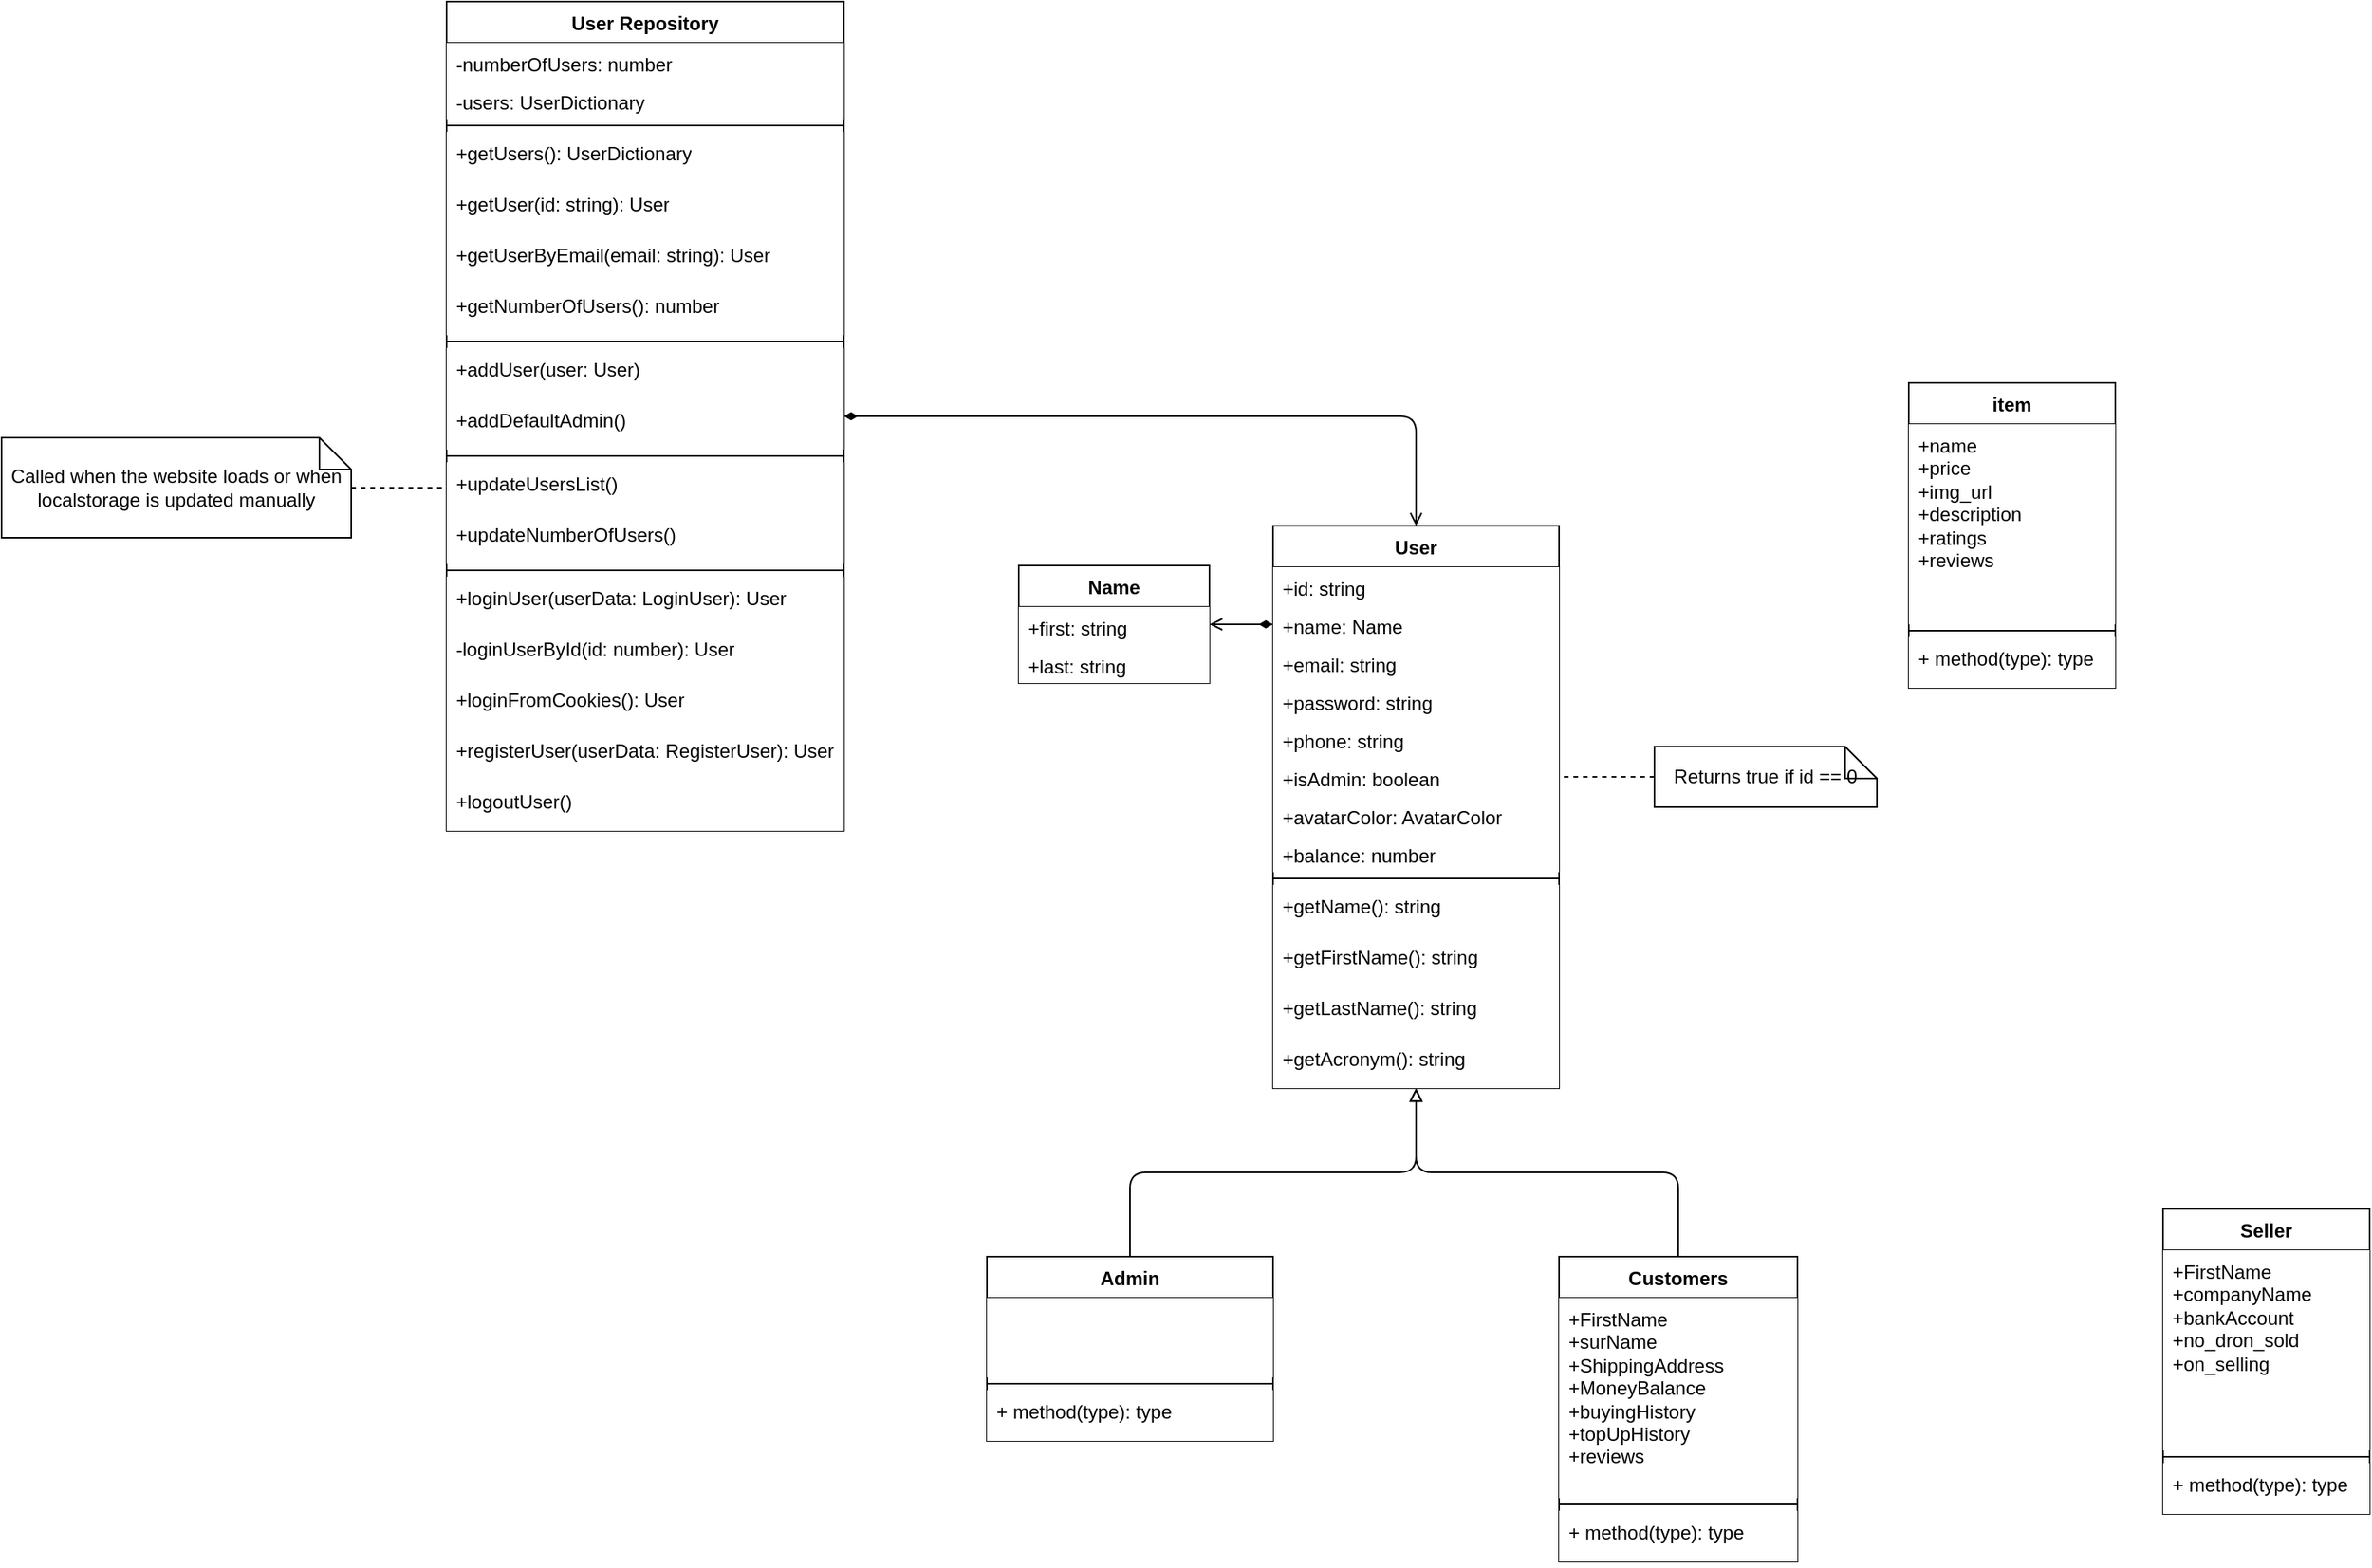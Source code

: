 <mxfile>
    <diagram name="Page-1" id="MxB8f3HcwkYvbCtgDmjV">
        <mxGraphModel dx="2025" dy="984" grid="1" gridSize="10" guides="1" tooltips="1" connect="1" arrows="1" fold="1" page="1" pageScale="1" pageWidth="850" pageHeight="1100" math="0" shadow="0">
            <root>
                <mxCell id="0"/>
                <mxCell id="1" parent="0"/>
                <mxCell id="icgrnxlqVsAGEJwnT4AA-1" value="User" style="swimlane;fontStyle=1;align=center;verticalAlign=top;childLayout=stackLayout;horizontal=1;startSize=26;horizontalStack=0;resizeParent=1;resizeParentMax=0;resizeLast=0;collapsible=1;marginBottom=0;whiteSpace=wrap;html=1;" parent="1" vertex="1">
                    <mxGeometry x="200" y="380" width="180" height="354" as="geometry"/>
                </mxCell>
                <mxCell id="24" value="+id: string" style="text;strokeColor=none;fillColor=default;align=left;verticalAlign=top;spacingLeft=4;spacingRight=4;overflow=hidden;rotatable=0;points=[[0,0.5],[1,0.5]];portConstraint=eastwest;whiteSpace=wrap;html=1;" parent="icgrnxlqVsAGEJwnT4AA-1" vertex="1">
                    <mxGeometry y="26" width="180" height="24" as="geometry"/>
                </mxCell>
                <mxCell id="icgrnxlqVsAGEJwnT4AA-2" value="+name: Name" style="text;strokeColor=none;fillColor=default;align=left;verticalAlign=top;spacingLeft=4;spacingRight=4;overflow=hidden;rotatable=0;points=[[0,0.5],[1,0.5]];portConstraint=eastwest;whiteSpace=wrap;html=1;" parent="icgrnxlqVsAGEJwnT4AA-1" vertex="1">
                    <mxGeometry y="50" width="180" height="24" as="geometry"/>
                </mxCell>
                <mxCell id="21" value="+email: string" style="text;strokeColor=none;fillColor=default;align=left;verticalAlign=top;spacingLeft=4;spacingRight=4;overflow=hidden;rotatable=0;points=[[0,0.5],[1,0.5]];portConstraint=eastwest;whiteSpace=wrap;html=1;" parent="icgrnxlqVsAGEJwnT4AA-1" vertex="1">
                    <mxGeometry y="74" width="180" height="24" as="geometry"/>
                </mxCell>
                <mxCell id="22" value="&lt;div&gt;+password: string&lt;/div&gt;" style="text;strokeColor=none;fillColor=default;align=left;verticalAlign=top;spacingLeft=4;spacingRight=4;overflow=hidden;rotatable=0;points=[[0,0.5],[1,0.5]];portConstraint=eastwest;whiteSpace=wrap;html=1;" parent="icgrnxlqVsAGEJwnT4AA-1" vertex="1">
                    <mxGeometry y="98" width="180" height="24" as="geometry"/>
                </mxCell>
                <mxCell id="23" value="+phone: string" style="text;strokeColor=none;fillColor=default;align=left;verticalAlign=top;spacingLeft=4;spacingRight=4;overflow=hidden;rotatable=0;points=[[0,0.5],[1,0.5]];portConstraint=eastwest;whiteSpace=wrap;html=1;" parent="icgrnxlqVsAGEJwnT4AA-1" vertex="1">
                    <mxGeometry y="122" width="180" height="24" as="geometry"/>
                </mxCell>
                <mxCell id="40" value="+isAdmin: boolean" style="text;strokeColor=none;fillColor=default;align=left;verticalAlign=top;spacingLeft=4;spacingRight=4;overflow=hidden;rotatable=0;points=[[0,0.5],[1,0.5]];portConstraint=eastwest;whiteSpace=wrap;html=1;" vertex="1" parent="icgrnxlqVsAGEJwnT4AA-1">
                    <mxGeometry y="146" width="180" height="24" as="geometry"/>
                </mxCell>
                <mxCell id="41" value="+avatarColor: AvatarColor" style="text;strokeColor=none;fillColor=default;align=left;verticalAlign=top;spacingLeft=4;spacingRight=4;overflow=hidden;rotatable=0;points=[[0,0.5],[1,0.5]];portConstraint=eastwest;whiteSpace=wrap;html=1;" vertex="1" parent="icgrnxlqVsAGEJwnT4AA-1">
                    <mxGeometry y="170" width="180" height="24" as="geometry"/>
                </mxCell>
                <mxCell id="42" value="+balance: number" style="text;strokeColor=none;fillColor=default;align=left;verticalAlign=top;spacingLeft=4;spacingRight=4;overflow=hidden;rotatable=0;points=[[0,0.5],[1,0.5]];portConstraint=eastwest;whiteSpace=wrap;html=1;" vertex="1" parent="icgrnxlqVsAGEJwnT4AA-1">
                    <mxGeometry y="194" width="180" height="24" as="geometry"/>
                </mxCell>
                <mxCell id="icgrnxlqVsAGEJwnT4AA-3" value="" style="line;strokeWidth=1;fillColor=default;align=left;verticalAlign=middle;spacingTop=-1;spacingLeft=3;spacingRight=3;rotatable=0;labelPosition=right;points=[];portConstraint=eastwest;strokeColor=inherit;" parent="icgrnxlqVsAGEJwnT4AA-1" vertex="1">
                    <mxGeometry y="218" width="180" height="8" as="geometry"/>
                </mxCell>
                <mxCell id="icgrnxlqVsAGEJwnT4AA-4" value="+getName(): string" style="text;strokeColor=none;fillColor=default;align=left;verticalAlign=top;spacingLeft=4;spacingRight=4;overflow=hidden;rotatable=0;points=[[0,0.5],[1,0.5]];portConstraint=eastwest;whiteSpace=wrap;html=1;" parent="icgrnxlqVsAGEJwnT4AA-1" vertex="1">
                    <mxGeometry y="226" width="180" height="32" as="geometry"/>
                </mxCell>
                <mxCell id="25" value="+getFirstName(): string" style="text;strokeColor=none;fillColor=default;align=left;verticalAlign=top;spacingLeft=4;spacingRight=4;overflow=hidden;rotatable=0;points=[[0,0.5],[1,0.5]];portConstraint=eastwest;whiteSpace=wrap;html=1;" vertex="1" parent="icgrnxlqVsAGEJwnT4AA-1">
                    <mxGeometry y="258" width="180" height="32" as="geometry"/>
                </mxCell>
                <mxCell id="26" value="+getLastName(): string" style="text;strokeColor=none;fillColor=default;align=left;verticalAlign=top;spacingLeft=4;spacingRight=4;overflow=hidden;rotatable=0;points=[[0,0.5],[1,0.5]];portConstraint=eastwest;whiteSpace=wrap;html=1;" vertex="1" parent="icgrnxlqVsAGEJwnT4AA-1">
                    <mxGeometry y="290" width="180" height="32" as="geometry"/>
                </mxCell>
                <mxCell id="27" value="+getAcronym(): string" style="text;strokeColor=none;fillColor=default;align=left;verticalAlign=top;spacingLeft=4;spacingRight=4;overflow=hidden;rotatable=0;points=[[0,0.5],[1,0.5]];portConstraint=eastwest;whiteSpace=wrap;html=1;" vertex="1" parent="icgrnxlqVsAGEJwnT4AA-1">
                    <mxGeometry y="322" width="180" height="32" as="geometry"/>
                </mxCell>
                <mxCell id="43" style="edgeStyle=elbowEdgeStyle;html=1;endArrow=block;endFill=0;" edge="1" parent="1" source="icgrnxlqVsAGEJwnT4AA-5" target="27">
                    <mxGeometry relative="1" as="geometry"/>
                </mxCell>
                <mxCell id="icgrnxlqVsAGEJwnT4AA-5" value="Customers" style="swimlane;fontStyle=1;align=center;verticalAlign=top;childLayout=stackLayout;horizontal=1;startSize=26;horizontalStack=0;resizeParent=1;resizeParentMax=0;resizeLast=0;collapsible=1;marginBottom=0;whiteSpace=wrap;html=1;" parent="1" vertex="1">
                    <mxGeometry x="380" y="840" width="150" height="192" as="geometry"/>
                </mxCell>
                <mxCell id="icgrnxlqVsAGEJwnT4AA-6" value="&lt;div&gt;&lt;span style=&quot;background-color: initial;&quot;&gt;+FirstName&lt;/span&gt;&lt;br&gt;&lt;/div&gt;&lt;div&gt;+surName&lt;/div&gt;&lt;div&gt;+ShippingAddress&lt;/div&gt;&lt;div&gt;+MoneyBalance&lt;/div&gt;&lt;div&gt;+buyingHistory&lt;/div&gt;&lt;div&gt;+topUpHistory&lt;/div&gt;&lt;div&gt;+reviews&lt;/div&gt;" style="text;strokeColor=none;fillColor=default;align=left;verticalAlign=top;spacingLeft=4;spacingRight=4;overflow=hidden;rotatable=0;points=[[0,0.5],[1,0.5]];portConstraint=eastwest;whiteSpace=wrap;html=1;" parent="icgrnxlqVsAGEJwnT4AA-5" vertex="1">
                    <mxGeometry y="26" width="150" height="126" as="geometry"/>
                </mxCell>
                <mxCell id="icgrnxlqVsAGEJwnT4AA-7" value="" style="line;strokeWidth=1;fillColor=default;align=left;verticalAlign=middle;spacingTop=-1;spacingLeft=3;spacingRight=3;rotatable=0;labelPosition=right;points=[];portConstraint=eastwest;strokeColor=inherit;" parent="icgrnxlqVsAGEJwnT4AA-5" vertex="1">
                    <mxGeometry y="152" width="150" height="8" as="geometry"/>
                </mxCell>
                <mxCell id="icgrnxlqVsAGEJwnT4AA-8" value="+ method(type): type" style="text;strokeColor=none;fillColor=default;align=left;verticalAlign=top;spacingLeft=4;spacingRight=4;overflow=hidden;rotatable=0;points=[[0,0.5],[1,0.5]];portConstraint=eastwest;whiteSpace=wrap;html=1;" parent="icgrnxlqVsAGEJwnT4AA-5" vertex="1">
                    <mxGeometry y="160" width="150" height="32" as="geometry"/>
                </mxCell>
                <mxCell id="icgrnxlqVsAGEJwnT4AA-10" value="Seller" style="swimlane;fontStyle=1;align=center;verticalAlign=top;childLayout=stackLayout;horizontal=1;startSize=26;horizontalStack=0;resizeParent=1;resizeParentMax=0;resizeLast=0;collapsible=1;marginBottom=0;whiteSpace=wrap;html=1;" parent="1" vertex="1">
                    <mxGeometry x="760" y="810" width="130" height="192" as="geometry"/>
                </mxCell>
                <mxCell id="icgrnxlqVsAGEJwnT4AA-11" value="&lt;div&gt;&lt;span style=&quot;background-color: initial;&quot;&gt;+FirstName&lt;/span&gt;&lt;br&gt;&lt;/div&gt;&lt;div&gt;+companyName&lt;/div&gt;&lt;div&gt;+bankAccount&lt;/div&gt;&lt;div&gt;+no_dron_sold&lt;/div&gt;&lt;div&gt;+on_selling&lt;/div&gt;" style="text;strokeColor=none;fillColor=default;align=left;verticalAlign=top;spacingLeft=4;spacingRight=4;overflow=hidden;rotatable=0;points=[[0,0.5],[1,0.5]];portConstraint=eastwest;whiteSpace=wrap;html=1;" parent="icgrnxlqVsAGEJwnT4AA-10" vertex="1">
                    <mxGeometry y="26" width="130" height="126" as="geometry"/>
                </mxCell>
                <mxCell id="icgrnxlqVsAGEJwnT4AA-12" value="" style="line;strokeWidth=1;fillColor=default;align=left;verticalAlign=middle;spacingTop=-1;spacingLeft=3;spacingRight=3;rotatable=0;labelPosition=right;points=[];portConstraint=eastwest;strokeColor=inherit;" parent="icgrnxlqVsAGEJwnT4AA-10" vertex="1">
                    <mxGeometry y="152" width="130" height="8" as="geometry"/>
                </mxCell>
                <mxCell id="icgrnxlqVsAGEJwnT4AA-13" value="+ method(type): type" style="text;strokeColor=none;fillColor=default;align=left;verticalAlign=top;spacingLeft=4;spacingRight=4;overflow=hidden;rotatable=0;points=[[0,0.5],[1,0.5]];portConstraint=eastwest;whiteSpace=wrap;html=1;" parent="icgrnxlqVsAGEJwnT4AA-10" vertex="1">
                    <mxGeometry y="160" width="130" height="32" as="geometry"/>
                </mxCell>
                <mxCell id="44" style="edgeStyle=elbowEdgeStyle;html=1;endArrow=block;endFill=0;" edge="1" parent="1" source="icgrnxlqVsAGEJwnT4AA-18" target="27">
                    <mxGeometry relative="1" as="geometry"/>
                </mxCell>
                <mxCell id="icgrnxlqVsAGEJwnT4AA-18" value="Admin" style="swimlane;fontStyle=1;align=center;verticalAlign=top;childLayout=stackLayout;horizontal=1;startSize=26;horizontalStack=0;resizeParent=1;resizeParentMax=0;resizeLast=0;collapsible=1;marginBottom=0;whiteSpace=wrap;html=1;" parent="1" vertex="1">
                    <mxGeometry x="20" y="840" width="180" height="116" as="geometry"/>
                </mxCell>
                <mxCell id="icgrnxlqVsAGEJwnT4AA-19" value="&lt;div&gt;&lt;br&gt;&lt;/div&gt;" style="text;strokeColor=none;fillColor=default;align=left;verticalAlign=top;spacingLeft=4;spacingRight=4;overflow=hidden;rotatable=0;points=[[0,0.5],[1,0.5]];portConstraint=eastwest;whiteSpace=wrap;html=1;" parent="icgrnxlqVsAGEJwnT4AA-18" vertex="1">
                    <mxGeometry y="26" width="180" height="50" as="geometry"/>
                </mxCell>
                <mxCell id="icgrnxlqVsAGEJwnT4AA-20" value="" style="line;strokeWidth=1;fillColor=default;align=left;verticalAlign=middle;spacingTop=-1;spacingLeft=3;spacingRight=3;rotatable=0;labelPosition=right;points=[];portConstraint=eastwest;strokeColor=inherit;" parent="icgrnxlqVsAGEJwnT4AA-18" vertex="1">
                    <mxGeometry y="76" width="180" height="8" as="geometry"/>
                </mxCell>
                <mxCell id="icgrnxlqVsAGEJwnT4AA-21" value="+ method(type): type" style="text;strokeColor=none;fillColor=default;align=left;verticalAlign=top;spacingLeft=4;spacingRight=4;overflow=hidden;rotatable=0;points=[[0,0.5],[1,0.5]];portConstraint=eastwest;whiteSpace=wrap;html=1;" parent="icgrnxlqVsAGEJwnT4AA-18" vertex="1">
                    <mxGeometry y="84" width="180" height="32" as="geometry"/>
                </mxCell>
                <mxCell id="icgrnxlqVsAGEJwnT4AA-22" value="item" style="swimlane;fontStyle=1;align=center;verticalAlign=top;childLayout=stackLayout;horizontal=1;startSize=26;horizontalStack=0;resizeParent=1;resizeParentMax=0;resizeLast=0;collapsible=1;marginBottom=0;whiteSpace=wrap;html=1;" parent="1" vertex="1">
                    <mxGeometry x="600" y="290" width="130" height="192" as="geometry"/>
                </mxCell>
                <mxCell id="icgrnxlqVsAGEJwnT4AA-23" value="&lt;div&gt;&lt;div&gt;+name&lt;/div&gt;&lt;/div&gt;&lt;div&gt;+price&lt;/div&gt;&lt;div&gt;+img_url&lt;/div&gt;&lt;div&gt;+description&lt;/div&gt;&lt;div&gt;+ratings&lt;/div&gt;&lt;div&gt;+reviews&lt;/div&gt;" style="text;strokeColor=none;fillColor=default;align=left;verticalAlign=top;spacingLeft=4;spacingRight=4;overflow=hidden;rotatable=0;points=[[0,0.5],[1,0.5]];portConstraint=eastwest;whiteSpace=wrap;html=1;" parent="icgrnxlqVsAGEJwnT4AA-22" vertex="1">
                    <mxGeometry y="26" width="130" height="126" as="geometry"/>
                </mxCell>
                <mxCell id="icgrnxlqVsAGEJwnT4AA-24" value="" style="line;strokeWidth=1;fillColor=default;align=left;verticalAlign=middle;spacingTop=-1;spacingLeft=3;spacingRight=3;rotatable=0;labelPosition=right;points=[];portConstraint=eastwest;strokeColor=inherit;" parent="icgrnxlqVsAGEJwnT4AA-22" vertex="1">
                    <mxGeometry y="152" width="130" height="8" as="geometry"/>
                </mxCell>
                <mxCell id="icgrnxlqVsAGEJwnT4AA-25" value="+ method(type): type" style="text;strokeColor=none;fillColor=default;align=left;verticalAlign=top;spacingLeft=4;spacingRight=4;overflow=hidden;rotatable=0;points=[[0,0.5],[1,0.5]];portConstraint=eastwest;whiteSpace=wrap;html=1;" parent="icgrnxlqVsAGEJwnT4AA-22" vertex="1">
                    <mxGeometry y="160" width="130" height="32" as="geometry"/>
                </mxCell>
                <mxCell id="39" style="edgeStyle=none;html=1;entryX=0;entryY=0.5;entryDx=0;entryDy=0;startArrow=open;startFill=0;endArrow=diamondThin;endFill=1;" edge="1" parent="1" source="28" target="icgrnxlqVsAGEJwnT4AA-2">
                    <mxGeometry relative="1" as="geometry"/>
                </mxCell>
                <mxCell id="28" value="Name" style="swimlane;fontStyle=1;align=center;verticalAlign=top;childLayout=stackLayout;horizontal=1;startSize=26;horizontalStack=0;resizeParent=1;resizeParentMax=0;resizeLast=0;collapsible=1;marginBottom=0;whiteSpace=wrap;html=1;" vertex="1" parent="1">
                    <mxGeometry x="40" y="405" width="120" height="74" as="geometry"/>
                </mxCell>
                <mxCell id="29" value="+first: string" style="text;strokeColor=none;fillColor=default;align=left;verticalAlign=top;spacingLeft=4;spacingRight=4;overflow=hidden;rotatable=0;points=[[0,0.5],[1,0.5]];portConstraint=eastwest;whiteSpace=wrap;html=1;" vertex="1" parent="28">
                    <mxGeometry y="26" width="120" height="24" as="geometry"/>
                </mxCell>
                <mxCell id="30" value="+last: string" style="text;strokeColor=none;fillColor=default;align=left;verticalAlign=top;spacingLeft=4;spacingRight=4;overflow=hidden;rotatable=0;points=[[0,0.5],[1,0.5]];portConstraint=eastwest;whiteSpace=wrap;html=1;" vertex="1" parent="28">
                    <mxGeometry y="50" width="120" height="24" as="geometry"/>
                </mxCell>
                <mxCell id="46" style="edgeStyle=elbowEdgeStyle;html=1;entryX=1;entryY=0.5;entryDx=0;entryDy=0;startArrow=none;startFill=0;endArrow=none;endFill=0;dashed=1;" edge="1" parent="1" source="45" target="40">
                    <mxGeometry relative="1" as="geometry"/>
                </mxCell>
                <mxCell id="45" value="Returns true if id == 0" style="shape=note;size=20;whiteSpace=wrap;html=1;" vertex="1" parent="1">
                    <mxGeometry x="440" y="519" width="140" height="38" as="geometry"/>
                </mxCell>
                <mxCell id="68" style="edgeStyle=orthogonalEdgeStyle;html=1;entryX=0.5;entryY=0;entryDx=0;entryDy=0;startArrow=diamondThin;startFill=1;endArrow=open;endFill=0;" edge="1" parent="1" source="47" target="icgrnxlqVsAGEJwnT4AA-1">
                    <mxGeometry relative="1" as="geometry"/>
                </mxCell>
                <mxCell id="47" value="User Repository" style="swimlane;fontStyle=1;align=center;verticalAlign=top;childLayout=stackLayout;horizontal=1;startSize=26;horizontalStack=0;resizeParent=1;resizeParentMax=0;resizeLast=0;collapsible=1;marginBottom=0;whiteSpace=wrap;html=1;" vertex="1" parent="1">
                    <mxGeometry x="-320" y="50" width="250" height="522" as="geometry"/>
                </mxCell>
                <mxCell id="63" value="-numberOfUsers: number" style="text;strokeColor=none;fillColor=default;align=left;verticalAlign=top;spacingLeft=4;spacingRight=4;overflow=hidden;rotatable=0;points=[[0,0.5],[1,0.5]];portConstraint=eastwest;whiteSpace=wrap;html=1;" vertex="1" parent="47">
                    <mxGeometry y="26" width="250" height="24" as="geometry"/>
                </mxCell>
                <mxCell id="48" value="-users: UserDictionary" style="text;strokeColor=none;fillColor=default;align=left;verticalAlign=top;spacingLeft=4;spacingRight=4;overflow=hidden;rotatable=0;points=[[0,0.5],[1,0.5]];portConstraint=eastwest;whiteSpace=wrap;html=1;" vertex="1" parent="47">
                    <mxGeometry y="50" width="250" height="24" as="geometry"/>
                </mxCell>
                <mxCell id="56" value="" style="line;strokeWidth=1;fillColor=default;align=left;verticalAlign=middle;spacingTop=-1;spacingLeft=3;spacingRight=3;rotatable=0;labelPosition=right;points=[];portConstraint=eastwest;strokeColor=inherit;" vertex="1" parent="47">
                    <mxGeometry y="74" width="250" height="8" as="geometry"/>
                </mxCell>
                <mxCell id="66" value="+getUsers(): UserDictionary" style="text;strokeColor=none;fillColor=default;align=left;verticalAlign=top;spacingLeft=4;spacingRight=4;overflow=hidden;rotatable=0;points=[[0,0.5],[1,0.5]];portConstraint=eastwest;whiteSpace=wrap;html=1;" vertex="1" parent="47">
                    <mxGeometry y="82" width="250" height="32" as="geometry"/>
                </mxCell>
                <mxCell id="67" value="+getUser(id: string): User" style="text;strokeColor=none;fillColor=default;align=left;verticalAlign=top;spacingLeft=4;spacingRight=4;overflow=hidden;rotatable=0;points=[[0,0.5],[1,0.5]];portConstraint=eastwest;whiteSpace=wrap;html=1;" vertex="1" parent="47">
                    <mxGeometry y="114" width="250" height="32" as="geometry"/>
                </mxCell>
                <mxCell id="69" value="+getUserByEmail(email: string): User" style="text;strokeColor=none;fillColor=default;align=left;verticalAlign=top;spacingLeft=4;spacingRight=4;overflow=hidden;rotatable=0;points=[[0,0.5],[1,0.5]];portConstraint=eastwest;whiteSpace=wrap;html=1;" vertex="1" parent="47">
                    <mxGeometry y="146" width="250" height="32" as="geometry"/>
                </mxCell>
                <mxCell id="70" value="+getNumberOfUsers(): number" style="text;strokeColor=none;fillColor=default;align=left;verticalAlign=top;spacingLeft=4;spacingRight=4;overflow=hidden;rotatable=0;points=[[0,0.5],[1,0.5]];portConstraint=eastwest;whiteSpace=wrap;html=1;" vertex="1" parent="47">
                    <mxGeometry y="178" width="250" height="32" as="geometry"/>
                </mxCell>
                <mxCell id="65" style="line;strokeWidth=1;fillColor=default;align=left;verticalAlign=middle;spacingTop=-1;spacingLeft=3;spacingRight=3;rotatable=0;labelPosition=right;points=[];portConstraint=eastwest;strokeColor=inherit;" vertex="1" parent="47">
                    <mxGeometry y="210" width="250" height="8" as="geometry"/>
                </mxCell>
                <mxCell id="72" value="+addUser(user: User)" style="text;strokeColor=none;fillColor=default;align=left;verticalAlign=top;spacingLeft=4;spacingRight=4;overflow=hidden;rotatable=0;points=[[0,0.5],[1,0.5]];portConstraint=eastwest;whiteSpace=wrap;html=1;" vertex="1" parent="47">
                    <mxGeometry y="218" width="250" height="32" as="geometry"/>
                </mxCell>
                <mxCell id="73" value="+addDefaultAdmin()" style="text;strokeColor=none;fillColor=default;align=left;verticalAlign=top;spacingLeft=4;spacingRight=4;overflow=hidden;rotatable=0;points=[[0,0.5],[1,0.5]];portConstraint=eastwest;whiteSpace=wrap;html=1;" vertex="1" parent="47">
                    <mxGeometry y="250" width="250" height="32" as="geometry"/>
                </mxCell>
                <mxCell id="77" style="line;strokeWidth=1;fillColor=default;align=left;verticalAlign=middle;spacingTop=-1;spacingLeft=3;spacingRight=3;rotatable=0;labelPosition=right;points=[];portConstraint=eastwest;strokeColor=inherit;" vertex="1" parent="47">
                    <mxGeometry y="282" width="250" height="8" as="geometry"/>
                </mxCell>
                <mxCell id="57" value="+updateUsersList()" style="text;strokeColor=none;fillColor=default;align=left;verticalAlign=top;spacingLeft=4;spacingRight=4;overflow=hidden;rotatable=0;points=[[0,0.5],[1,0.5]];portConstraint=eastwest;whiteSpace=wrap;html=1;" vertex="1" parent="47">
                    <mxGeometry y="290" width="250" height="32" as="geometry"/>
                </mxCell>
                <mxCell id="58" value="+updateNumberOfUsers()" style="text;strokeColor=none;fillColor=default;align=left;verticalAlign=top;spacingLeft=4;spacingRight=4;overflow=hidden;rotatable=0;points=[[0,0.5],[1,0.5]];portConstraint=eastwest;whiteSpace=wrap;html=1;" vertex="1" parent="47">
                    <mxGeometry y="322" width="250" height="32" as="geometry"/>
                </mxCell>
                <mxCell id="71" style="line;strokeWidth=1;fillColor=default;align=left;verticalAlign=middle;spacingTop=-1;spacingLeft=3;spacingRight=3;rotatable=0;labelPosition=right;points=[];portConstraint=eastwest;strokeColor=inherit;" vertex="1" parent="47">
                    <mxGeometry y="354" width="250" height="8" as="geometry"/>
                </mxCell>
                <mxCell id="59" value="+loginUser(userData: LoginUser): User" style="text;strokeColor=none;fillColor=default;align=left;verticalAlign=top;spacingLeft=4;spacingRight=4;overflow=hidden;rotatable=0;points=[[0,0.5],[1,0.5]];portConstraint=eastwest;whiteSpace=wrap;html=1;" vertex="1" parent="47">
                    <mxGeometry y="362" width="250" height="32" as="geometry"/>
                </mxCell>
                <mxCell id="60" value="-loginUserById(id: number): User" style="text;strokeColor=none;fillColor=default;align=left;verticalAlign=top;spacingLeft=4;spacingRight=4;overflow=hidden;rotatable=0;points=[[0,0.5],[1,0.5]];portConstraint=eastwest;whiteSpace=wrap;html=1;" vertex="1" parent="47">
                    <mxGeometry y="394" width="250" height="32" as="geometry"/>
                </mxCell>
                <mxCell id="78" value="+loginFromCookies(): User" style="text;strokeColor=none;fillColor=default;align=left;verticalAlign=top;spacingLeft=4;spacingRight=4;overflow=hidden;rotatable=0;points=[[0,0.5],[1,0.5]];portConstraint=eastwest;whiteSpace=wrap;html=1;" vertex="1" parent="47">
                    <mxGeometry y="426" width="250" height="32" as="geometry"/>
                </mxCell>
                <mxCell id="79" value="+registerUser(userData: RegisterUser): User" style="text;strokeColor=none;fillColor=default;align=left;verticalAlign=top;spacingLeft=4;spacingRight=4;overflow=hidden;rotatable=0;points=[[0,0.5],[1,0.5]];portConstraint=eastwest;whiteSpace=wrap;html=1;" vertex="1" parent="47">
                    <mxGeometry y="458" width="250" height="32" as="geometry"/>
                </mxCell>
                <mxCell id="80" value="+logoutUser()" style="text;strokeColor=none;fillColor=default;align=left;verticalAlign=top;spacingLeft=4;spacingRight=4;overflow=hidden;rotatable=0;points=[[0,0.5],[1,0.5]];portConstraint=eastwest;whiteSpace=wrap;html=1;" vertex="1" parent="47">
                    <mxGeometry y="490" width="250" height="32" as="geometry"/>
                </mxCell>
                <mxCell id="75" style="edgeStyle=orthogonalEdgeStyle;html=1;entryX=0;entryY=0.5;entryDx=0;entryDy=0;startArrow=none;startFill=0;endArrow=none;endFill=0;elbow=vertical;dashed=1;" edge="1" parent="1" source="74" target="57">
                    <mxGeometry relative="1" as="geometry"/>
                </mxCell>
                <mxCell id="74" value="Called when the website loads or when localstorage is updated manually" style="shape=note;size=20;whiteSpace=wrap;html=1;" vertex="1" parent="1">
                    <mxGeometry x="-600" y="324.5" width="220" height="63" as="geometry"/>
                </mxCell>
            </root>
        </mxGraphModel>
    </diagram>
</mxfile>